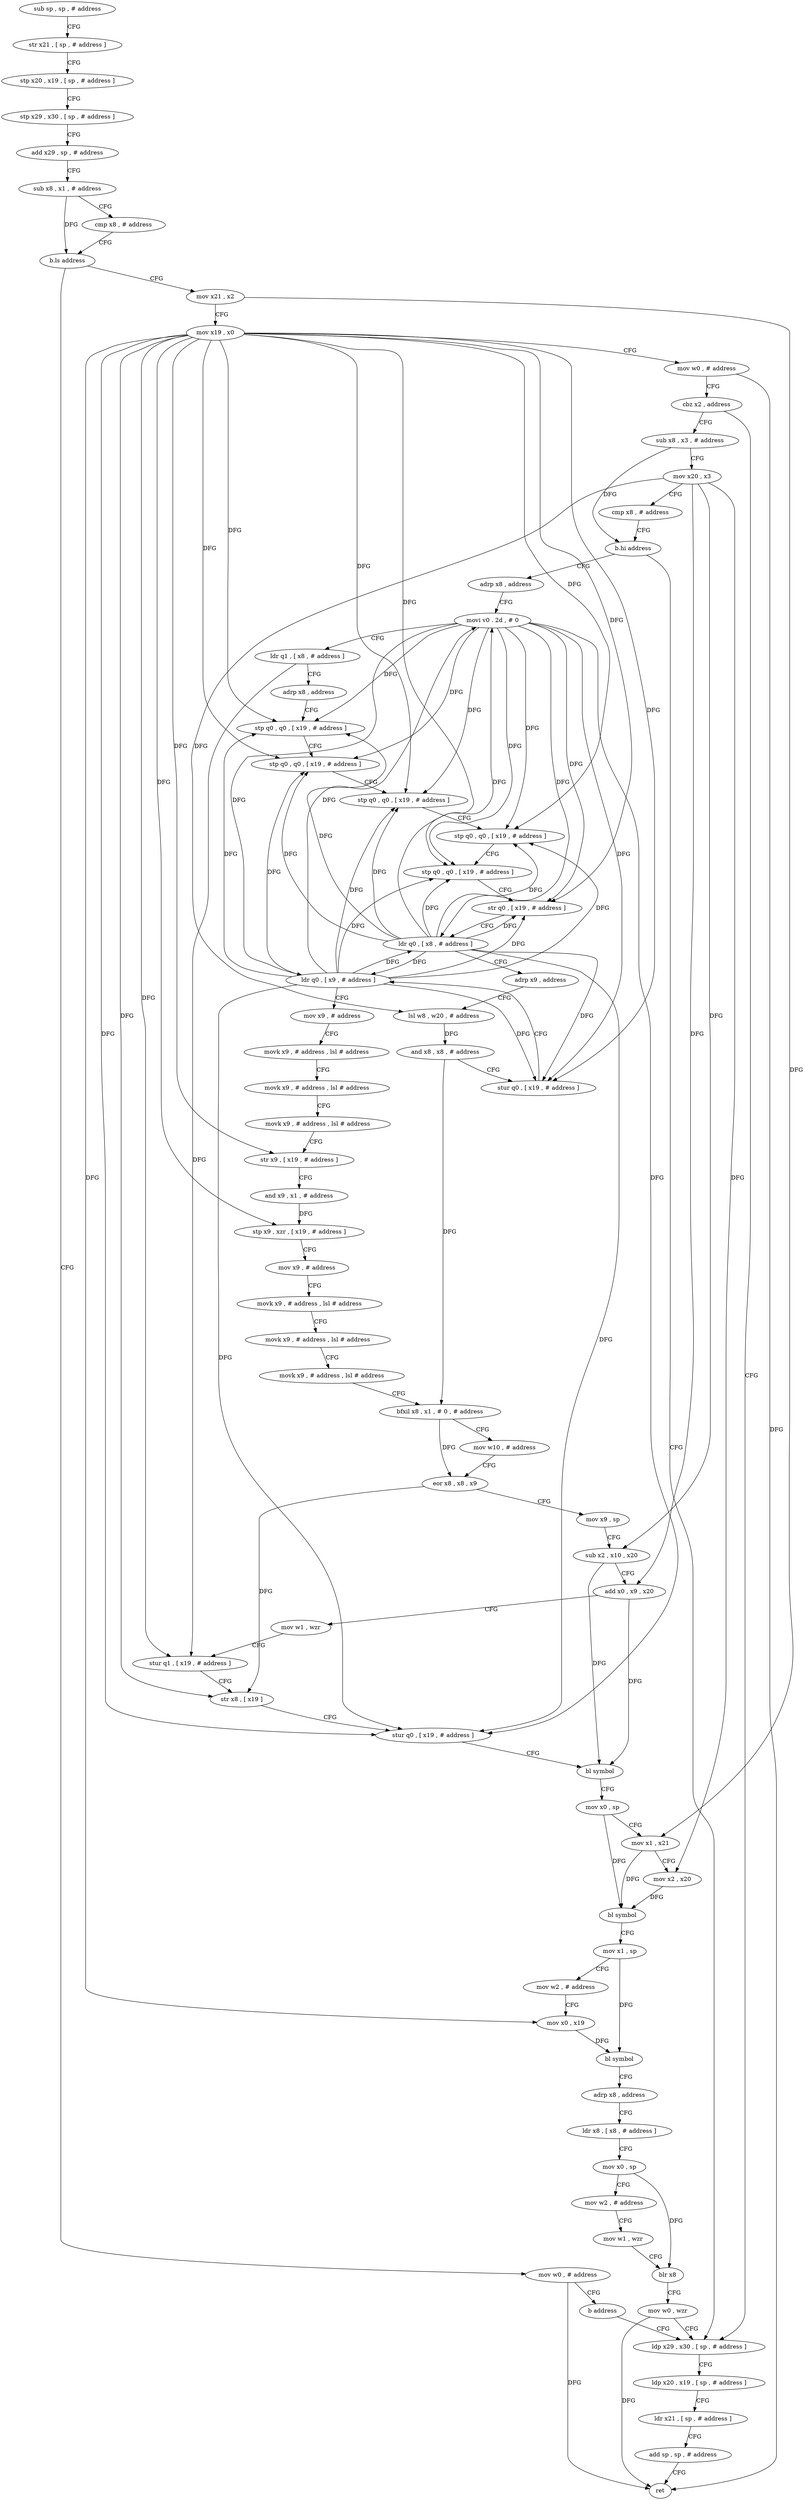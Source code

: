 digraph "func" {
"4208324" [label = "sub sp , sp , # address" ]
"4208328" [label = "str x21 , [ sp , # address ]" ]
"4208332" [label = "stp x20 , x19 , [ sp , # address ]" ]
"4208336" [label = "stp x29 , x30 , [ sp , # address ]" ]
"4208340" [label = "add x29 , sp , # address" ]
"4208344" [label = "sub x8 , x1 , # address" ]
"4208348" [label = "cmp x8 , # address" ]
"4208352" [label = "b.ls address" ]
"4208364" [label = "mov x21 , x2" ]
"4208356" [label = "mov w0 , # address" ]
"4208368" [label = "mov x19 , x0" ]
"4208372" [label = "mov w0 , # address" ]
"4208376" [label = "cbz x2 , address" ]
"4208608" [label = "ldp x29 , x30 , [ sp , # address ]" ]
"4208380" [label = "sub x8 , x3 , # address" ]
"4208360" [label = "b address" ]
"4208612" [label = "ldp x20 , x19 , [ sp , # address ]" ]
"4208616" [label = "ldr x21 , [ sp , # address ]" ]
"4208620" [label = "add sp , sp , # address" ]
"4208624" [label = "ret" ]
"4208384" [label = "mov x20 , x3" ]
"4208388" [label = "cmp x8 , # address" ]
"4208392" [label = "b.hi address" ]
"4208396" [label = "adrp x8 , address" ]
"4208400" [label = "movi v0 . 2d , # 0" ]
"4208404" [label = "ldr q1 , [ x8 , # address ]" ]
"4208408" [label = "adrp x8 , address" ]
"4208412" [label = "stp q0 , q0 , [ x19 , # address ]" ]
"4208416" [label = "stp q0 , q0 , [ x19 , # address ]" ]
"4208420" [label = "stp q0 , q0 , [ x19 , # address ]" ]
"4208424" [label = "stp q0 , q0 , [ x19 , # address ]" ]
"4208428" [label = "stp q0 , q0 , [ x19 , # address ]" ]
"4208432" [label = "str q0 , [ x19 , # address ]" ]
"4208436" [label = "ldr q0 , [ x8 , # address ]" ]
"4208440" [label = "adrp x9 , address" ]
"4208444" [label = "lsl w8 , w20 , # address" ]
"4208448" [label = "and x8 , x8 , # address" ]
"4208452" [label = "stur q0 , [ x19 , # address ]" ]
"4208456" [label = "ldr q0 , [ x9 , # address ]" ]
"4208460" [label = "mov x9 , # address" ]
"4208464" [label = "movk x9 , # address , lsl # address" ]
"4208468" [label = "movk x9 , # address , lsl # address" ]
"4208472" [label = "movk x9 , # address , lsl # address" ]
"4208476" [label = "str x9 , [ x19 , # address ]" ]
"4208480" [label = "and x9 , x1 , # address" ]
"4208484" [label = "stp x9 , xzr , [ x19 , # address ]" ]
"4208488" [label = "mov x9 , # address" ]
"4208492" [label = "movk x9 , # address , lsl # address" ]
"4208496" [label = "movk x9 , # address , lsl # address" ]
"4208500" [label = "movk x9 , # address , lsl # address" ]
"4208504" [label = "bfxil x8 , x1 , # 0 , # address" ]
"4208508" [label = "mov w10 , # address" ]
"4208512" [label = "eor x8 , x8 , x9" ]
"4208516" [label = "mov x9 , sp" ]
"4208520" [label = "sub x2 , x10 , x20" ]
"4208524" [label = "add x0 , x9 , x20" ]
"4208528" [label = "mov w1 , wzr" ]
"4208532" [label = "stur q1 , [ x19 , # address ]" ]
"4208536" [label = "str x8 , [ x19 ]" ]
"4208540" [label = "stur q0 , [ x19 , # address ]" ]
"4208544" [label = "bl symbol" ]
"4208548" [label = "mov x0 , sp" ]
"4208552" [label = "mov x1 , x21" ]
"4208556" [label = "mov x2 , x20" ]
"4208560" [label = "bl symbol" ]
"4208564" [label = "mov x1 , sp" ]
"4208568" [label = "mov w2 , # address" ]
"4208572" [label = "mov x0 , x19" ]
"4208576" [label = "bl symbol" ]
"4208580" [label = "adrp x8 , address" ]
"4208584" [label = "ldr x8 , [ x8 , # address ]" ]
"4208588" [label = "mov x0 , sp" ]
"4208592" [label = "mov w2 , # address" ]
"4208596" [label = "mov w1 , wzr" ]
"4208600" [label = "blr x8" ]
"4208604" [label = "mov w0 , wzr" ]
"4208324" -> "4208328" [ label = "CFG" ]
"4208328" -> "4208332" [ label = "CFG" ]
"4208332" -> "4208336" [ label = "CFG" ]
"4208336" -> "4208340" [ label = "CFG" ]
"4208340" -> "4208344" [ label = "CFG" ]
"4208344" -> "4208348" [ label = "CFG" ]
"4208344" -> "4208352" [ label = "DFG" ]
"4208348" -> "4208352" [ label = "CFG" ]
"4208352" -> "4208364" [ label = "CFG" ]
"4208352" -> "4208356" [ label = "CFG" ]
"4208364" -> "4208368" [ label = "CFG" ]
"4208364" -> "4208552" [ label = "DFG" ]
"4208356" -> "4208360" [ label = "CFG" ]
"4208356" -> "4208624" [ label = "DFG" ]
"4208368" -> "4208372" [ label = "CFG" ]
"4208368" -> "4208412" [ label = "DFG" ]
"4208368" -> "4208416" [ label = "DFG" ]
"4208368" -> "4208420" [ label = "DFG" ]
"4208368" -> "4208424" [ label = "DFG" ]
"4208368" -> "4208428" [ label = "DFG" ]
"4208368" -> "4208432" [ label = "DFG" ]
"4208368" -> "4208452" [ label = "DFG" ]
"4208368" -> "4208476" [ label = "DFG" ]
"4208368" -> "4208484" [ label = "DFG" ]
"4208368" -> "4208532" [ label = "DFG" ]
"4208368" -> "4208536" [ label = "DFG" ]
"4208368" -> "4208540" [ label = "DFG" ]
"4208368" -> "4208572" [ label = "DFG" ]
"4208372" -> "4208376" [ label = "CFG" ]
"4208372" -> "4208624" [ label = "DFG" ]
"4208376" -> "4208608" [ label = "CFG" ]
"4208376" -> "4208380" [ label = "CFG" ]
"4208608" -> "4208612" [ label = "CFG" ]
"4208380" -> "4208384" [ label = "CFG" ]
"4208380" -> "4208392" [ label = "DFG" ]
"4208360" -> "4208608" [ label = "CFG" ]
"4208612" -> "4208616" [ label = "CFG" ]
"4208616" -> "4208620" [ label = "CFG" ]
"4208620" -> "4208624" [ label = "CFG" ]
"4208384" -> "4208388" [ label = "CFG" ]
"4208384" -> "4208444" [ label = "DFG" ]
"4208384" -> "4208520" [ label = "DFG" ]
"4208384" -> "4208524" [ label = "DFG" ]
"4208384" -> "4208556" [ label = "DFG" ]
"4208388" -> "4208392" [ label = "CFG" ]
"4208392" -> "4208608" [ label = "CFG" ]
"4208392" -> "4208396" [ label = "CFG" ]
"4208396" -> "4208400" [ label = "CFG" ]
"4208400" -> "4208404" [ label = "CFG" ]
"4208400" -> "4208412" [ label = "DFG" ]
"4208400" -> "4208416" [ label = "DFG" ]
"4208400" -> "4208420" [ label = "DFG" ]
"4208400" -> "4208424" [ label = "DFG" ]
"4208400" -> "4208428" [ label = "DFG" ]
"4208400" -> "4208432" [ label = "DFG" ]
"4208400" -> "4208436" [ label = "DFG" ]
"4208400" -> "4208452" [ label = "DFG" ]
"4208400" -> "4208456" [ label = "DFG" ]
"4208400" -> "4208540" [ label = "DFG" ]
"4208404" -> "4208408" [ label = "CFG" ]
"4208404" -> "4208532" [ label = "DFG" ]
"4208408" -> "4208412" [ label = "CFG" ]
"4208412" -> "4208416" [ label = "CFG" ]
"4208416" -> "4208420" [ label = "CFG" ]
"4208420" -> "4208424" [ label = "CFG" ]
"4208424" -> "4208428" [ label = "CFG" ]
"4208428" -> "4208432" [ label = "CFG" ]
"4208432" -> "4208436" [ label = "CFG" ]
"4208436" -> "4208440" [ label = "CFG" ]
"4208436" -> "4208400" [ label = "DFG" ]
"4208436" -> "4208412" [ label = "DFG" ]
"4208436" -> "4208416" [ label = "DFG" ]
"4208436" -> "4208420" [ label = "DFG" ]
"4208436" -> "4208424" [ label = "DFG" ]
"4208436" -> "4208428" [ label = "DFG" ]
"4208436" -> "4208432" [ label = "DFG" ]
"4208436" -> "4208452" [ label = "DFG" ]
"4208436" -> "4208456" [ label = "DFG" ]
"4208436" -> "4208540" [ label = "DFG" ]
"4208440" -> "4208444" [ label = "CFG" ]
"4208444" -> "4208448" [ label = "DFG" ]
"4208448" -> "4208452" [ label = "CFG" ]
"4208448" -> "4208504" [ label = "DFG" ]
"4208452" -> "4208456" [ label = "CFG" ]
"4208456" -> "4208460" [ label = "CFG" ]
"4208456" -> "4208400" [ label = "DFG" ]
"4208456" -> "4208412" [ label = "DFG" ]
"4208456" -> "4208416" [ label = "DFG" ]
"4208456" -> "4208420" [ label = "DFG" ]
"4208456" -> "4208424" [ label = "DFG" ]
"4208456" -> "4208428" [ label = "DFG" ]
"4208456" -> "4208432" [ label = "DFG" ]
"4208456" -> "4208436" [ label = "DFG" ]
"4208456" -> "4208452" [ label = "DFG" ]
"4208456" -> "4208540" [ label = "DFG" ]
"4208460" -> "4208464" [ label = "CFG" ]
"4208464" -> "4208468" [ label = "CFG" ]
"4208468" -> "4208472" [ label = "CFG" ]
"4208472" -> "4208476" [ label = "CFG" ]
"4208476" -> "4208480" [ label = "CFG" ]
"4208480" -> "4208484" [ label = "DFG" ]
"4208484" -> "4208488" [ label = "CFG" ]
"4208488" -> "4208492" [ label = "CFG" ]
"4208492" -> "4208496" [ label = "CFG" ]
"4208496" -> "4208500" [ label = "CFG" ]
"4208500" -> "4208504" [ label = "CFG" ]
"4208504" -> "4208508" [ label = "CFG" ]
"4208504" -> "4208512" [ label = "DFG" ]
"4208508" -> "4208512" [ label = "CFG" ]
"4208512" -> "4208516" [ label = "CFG" ]
"4208512" -> "4208536" [ label = "DFG" ]
"4208516" -> "4208520" [ label = "CFG" ]
"4208520" -> "4208524" [ label = "CFG" ]
"4208520" -> "4208544" [ label = "DFG" ]
"4208524" -> "4208528" [ label = "CFG" ]
"4208524" -> "4208544" [ label = "DFG" ]
"4208528" -> "4208532" [ label = "CFG" ]
"4208532" -> "4208536" [ label = "CFG" ]
"4208536" -> "4208540" [ label = "CFG" ]
"4208540" -> "4208544" [ label = "CFG" ]
"4208544" -> "4208548" [ label = "CFG" ]
"4208548" -> "4208552" [ label = "CFG" ]
"4208548" -> "4208560" [ label = "DFG" ]
"4208552" -> "4208556" [ label = "CFG" ]
"4208552" -> "4208560" [ label = "DFG" ]
"4208556" -> "4208560" [ label = "DFG" ]
"4208560" -> "4208564" [ label = "CFG" ]
"4208564" -> "4208568" [ label = "CFG" ]
"4208564" -> "4208576" [ label = "DFG" ]
"4208568" -> "4208572" [ label = "CFG" ]
"4208572" -> "4208576" [ label = "DFG" ]
"4208576" -> "4208580" [ label = "CFG" ]
"4208580" -> "4208584" [ label = "CFG" ]
"4208584" -> "4208588" [ label = "CFG" ]
"4208588" -> "4208592" [ label = "CFG" ]
"4208588" -> "4208600" [ label = "DFG" ]
"4208592" -> "4208596" [ label = "CFG" ]
"4208596" -> "4208600" [ label = "CFG" ]
"4208600" -> "4208604" [ label = "CFG" ]
"4208604" -> "4208608" [ label = "CFG" ]
"4208604" -> "4208624" [ label = "DFG" ]
}
